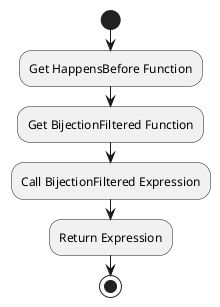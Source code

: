 @startuml
start
:Get HappensBefore Function;
:Get BijectionFiltered Function;
:Call BijectionFiltered Expression;
:Return Expression;
stop
@enduml